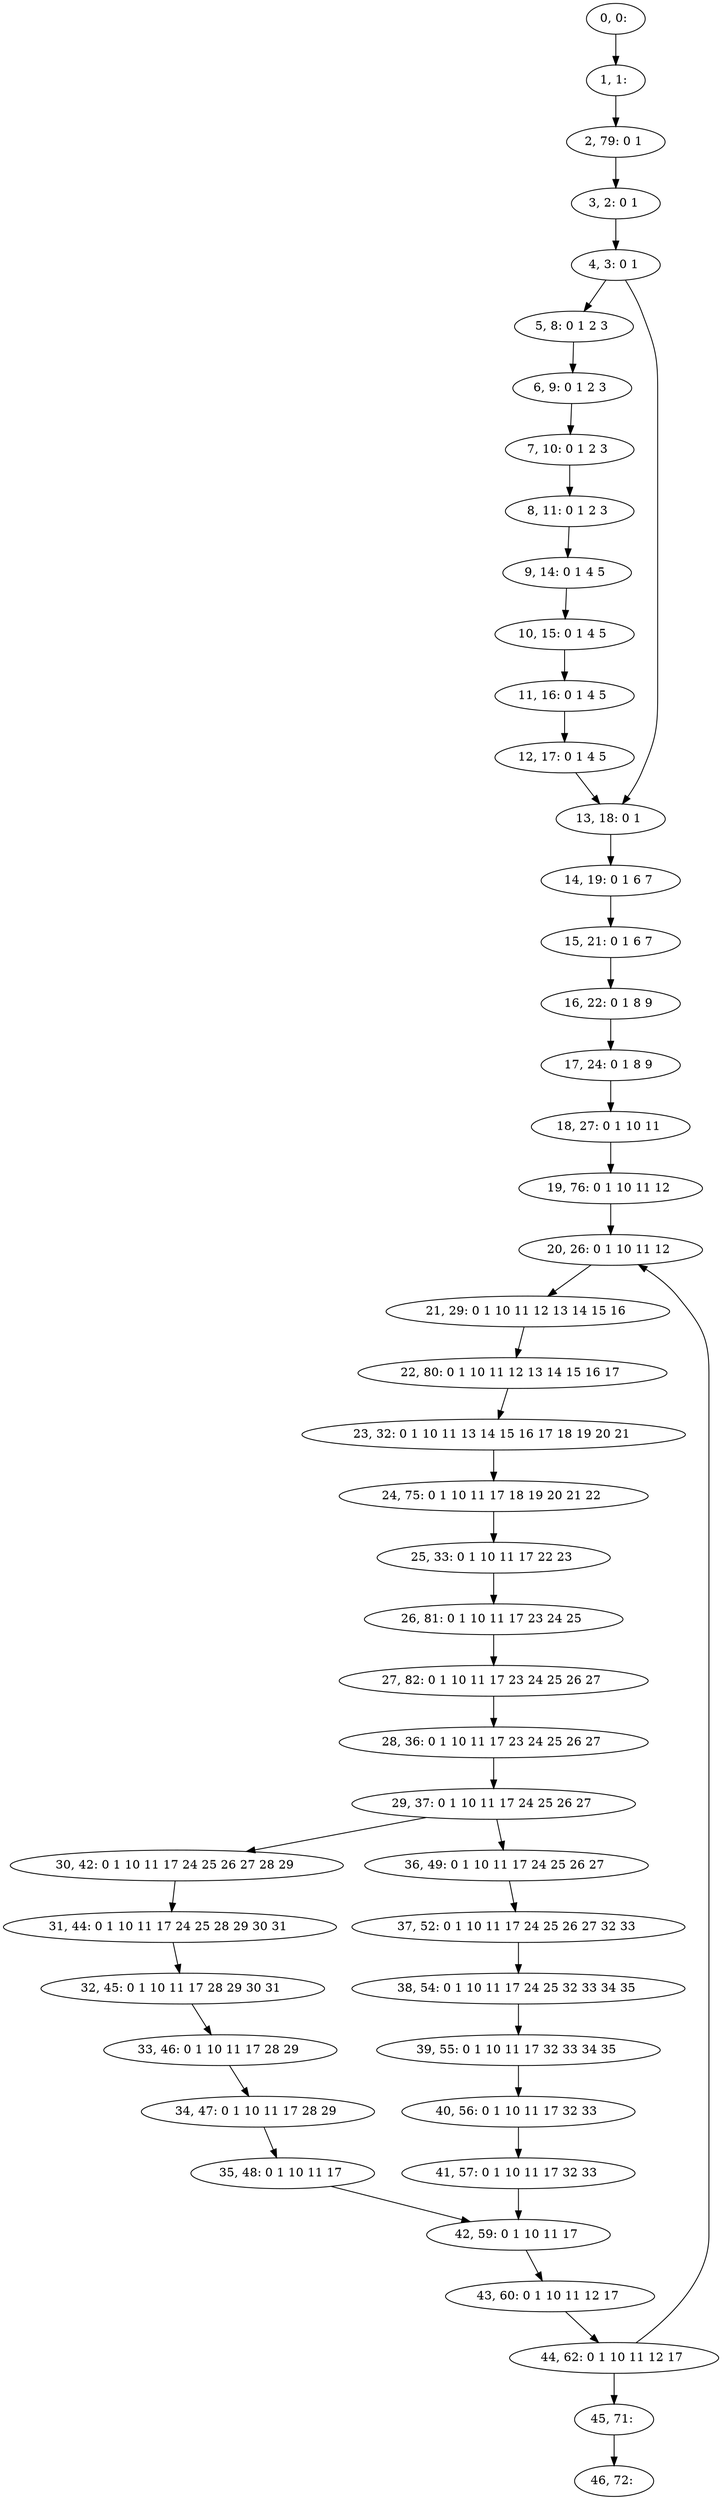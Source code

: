 digraph G {
0[label="0, 0: "];
1[label="1, 1: "];
2[label="2, 79: 0 1 "];
3[label="3, 2: 0 1 "];
4[label="4, 3: 0 1 "];
5[label="5, 8: 0 1 2 3 "];
6[label="6, 9: 0 1 2 3 "];
7[label="7, 10: 0 1 2 3 "];
8[label="8, 11: 0 1 2 3 "];
9[label="9, 14: 0 1 4 5 "];
10[label="10, 15: 0 1 4 5 "];
11[label="11, 16: 0 1 4 5 "];
12[label="12, 17: 0 1 4 5 "];
13[label="13, 18: 0 1 "];
14[label="14, 19: 0 1 6 7 "];
15[label="15, 21: 0 1 6 7 "];
16[label="16, 22: 0 1 8 9 "];
17[label="17, 24: 0 1 8 9 "];
18[label="18, 27: 0 1 10 11 "];
19[label="19, 76: 0 1 10 11 12 "];
20[label="20, 26: 0 1 10 11 12 "];
21[label="21, 29: 0 1 10 11 12 13 14 15 16 "];
22[label="22, 80: 0 1 10 11 12 13 14 15 16 17 "];
23[label="23, 32: 0 1 10 11 13 14 15 16 17 18 19 20 21 "];
24[label="24, 75: 0 1 10 11 17 18 19 20 21 22 "];
25[label="25, 33: 0 1 10 11 17 22 23 "];
26[label="26, 81: 0 1 10 11 17 23 24 25 "];
27[label="27, 82: 0 1 10 11 17 23 24 25 26 27 "];
28[label="28, 36: 0 1 10 11 17 23 24 25 26 27 "];
29[label="29, 37: 0 1 10 11 17 24 25 26 27 "];
30[label="30, 42: 0 1 10 11 17 24 25 26 27 28 29 "];
31[label="31, 44: 0 1 10 11 17 24 25 28 29 30 31 "];
32[label="32, 45: 0 1 10 11 17 28 29 30 31 "];
33[label="33, 46: 0 1 10 11 17 28 29 "];
34[label="34, 47: 0 1 10 11 17 28 29 "];
35[label="35, 48: 0 1 10 11 17 "];
36[label="36, 49: 0 1 10 11 17 24 25 26 27 "];
37[label="37, 52: 0 1 10 11 17 24 25 26 27 32 33 "];
38[label="38, 54: 0 1 10 11 17 24 25 32 33 34 35 "];
39[label="39, 55: 0 1 10 11 17 32 33 34 35 "];
40[label="40, 56: 0 1 10 11 17 32 33 "];
41[label="41, 57: 0 1 10 11 17 32 33 "];
42[label="42, 59: 0 1 10 11 17 "];
43[label="43, 60: 0 1 10 11 12 17 "];
44[label="44, 62: 0 1 10 11 12 17 "];
45[label="45, 71: "];
46[label="46, 72: "];
0->1 ;
1->2 ;
2->3 ;
3->4 ;
4->5 ;
4->13 ;
5->6 ;
6->7 ;
7->8 ;
8->9 ;
9->10 ;
10->11 ;
11->12 ;
12->13 ;
13->14 ;
14->15 ;
15->16 ;
16->17 ;
17->18 ;
18->19 ;
19->20 ;
20->21 ;
21->22 ;
22->23 ;
23->24 ;
24->25 ;
25->26 ;
26->27 ;
27->28 ;
28->29 ;
29->30 ;
29->36 ;
30->31 ;
31->32 ;
32->33 ;
33->34 ;
34->35 ;
35->42 ;
36->37 ;
37->38 ;
38->39 ;
39->40 ;
40->41 ;
41->42 ;
42->43 ;
43->44 ;
44->45 ;
44->20 ;
45->46 ;
}
